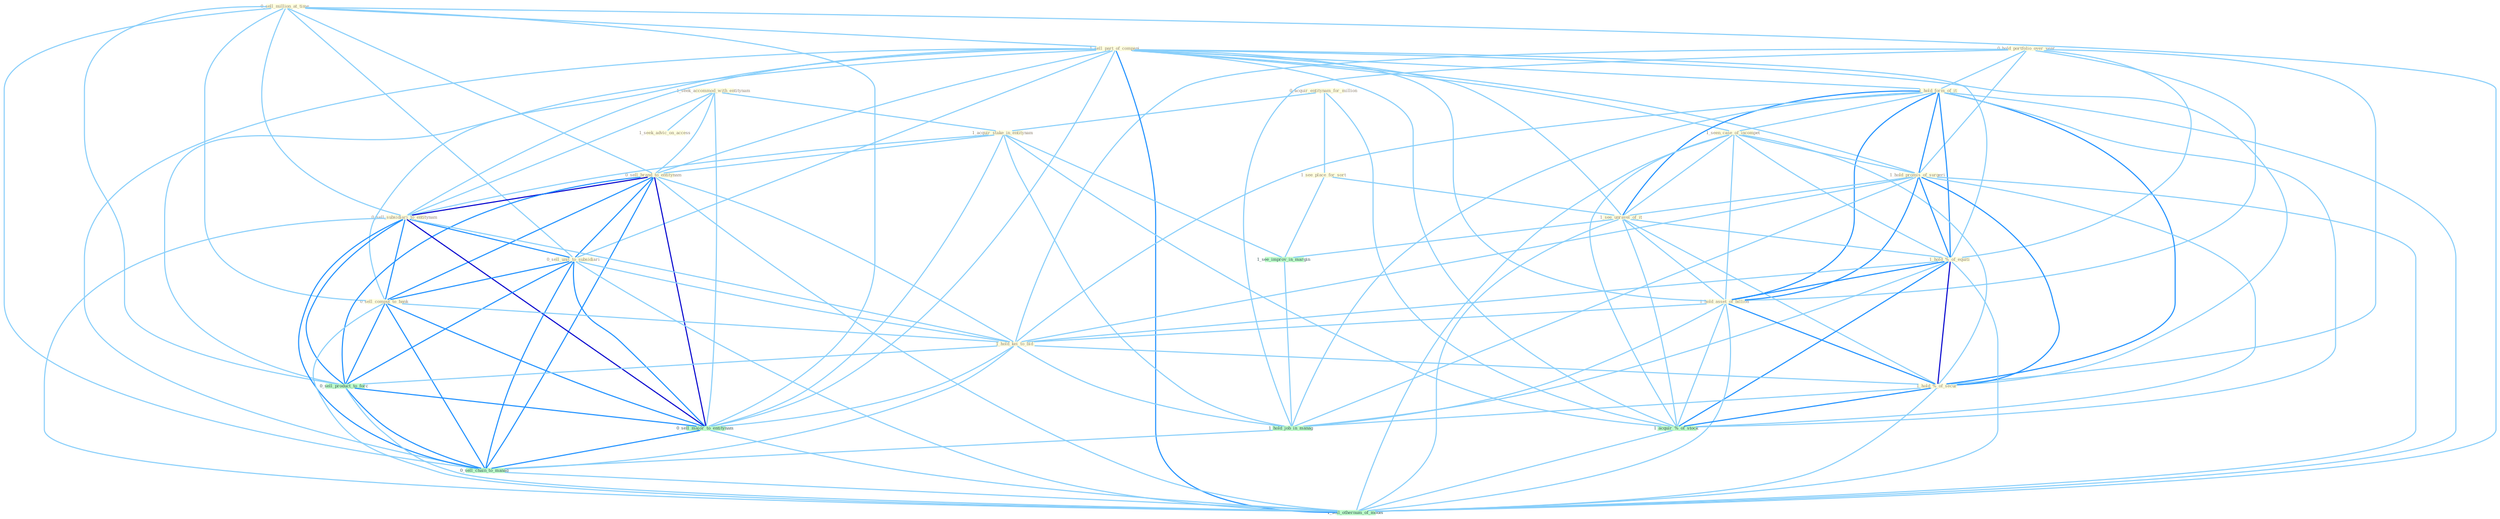 Graph G{ 
    node
    [shape=polygon,style=filled,width=.5,height=.06,color="#BDFCC9",fixedsize=true,fontsize=4,
    fontcolor="#2f4f4f"];
    {node
    [color="#ffffe0", fontcolor="#8b7d6b"] "0_hold_portfolio_over_year " "0_acquir_entitynam_for_million " "0_sell_million_at_time " "1_seek_accommod_with_entitynam " "1_sell_part_of_compani " "1_acquir_stake_in_entitynam " "1_hold_form_of_it " "1_see_place_for_sort " "0_sell_brand_to_entitynam " "1_seen_case_of_incompet " "1_seek_advic_on_access " "1_hold_promis_of_surgeri " "0_sell_subsidiari_to_entitynam " "1_see_unravel_of_it " "0_sell_unit_to_subsidiari " "0_sell_comput_to_bank " "1_hold_%_of_equiti " "1_hold_asset_of_billion " "1_hold_kei_to_bid " "1_hold_%_of_secur "}
{node [color="#fff0f5", fontcolor="#b22222"]}
edge [color="#B0E2FF"];

	"0_hold_portfolio_over_year " -- "1_hold_form_of_it " [w="1", color="#87cefa" ];
	"0_hold_portfolio_over_year " -- "1_hold_promis_of_surgeri " [w="1", color="#87cefa" ];
	"0_hold_portfolio_over_year " -- "1_hold_%_of_equiti " [w="1", color="#87cefa" ];
	"0_hold_portfolio_over_year " -- "1_hold_asset_of_billion " [w="1", color="#87cefa" ];
	"0_hold_portfolio_over_year " -- "1_hold_kei_to_bid " [w="1", color="#87cefa" ];
	"0_hold_portfolio_over_year " -- "1_hold_%_of_secur " [w="1", color="#87cefa" ];
	"0_hold_portfolio_over_year " -- "1_hold_job_in_manag " [w="1", color="#87cefa" ];
	"0_acquir_entitynam_for_million " -- "1_acquir_stake_in_entitynam " [w="1", color="#87cefa" ];
	"0_acquir_entitynam_for_million " -- "1_see_place_for_sort " [w="1", color="#87cefa" ];
	"0_acquir_entitynam_for_million " -- "1_acquir_%_of_stock " [w="1", color="#87cefa" ];
	"0_sell_million_at_time " -- "1_sell_part_of_compani " [w="1", color="#87cefa" ];
	"0_sell_million_at_time " -- "0_sell_brand_to_entitynam " [w="1", color="#87cefa" ];
	"0_sell_million_at_time " -- "0_sell_subsidiari_to_entitynam " [w="1", color="#87cefa" ];
	"0_sell_million_at_time " -- "0_sell_unit_to_subsidiari " [w="1", color="#87cefa" ];
	"0_sell_million_at_time " -- "0_sell_comput_to_bank " [w="1", color="#87cefa" ];
	"0_sell_million_at_time " -- "0_sell_product_to_forc " [w="1", color="#87cefa" ];
	"0_sell_million_at_time " -- "0_sell_major_to_entitynam " [w="1", color="#87cefa" ];
	"0_sell_million_at_time " -- "0_sell_chain_to_manag " [w="1", color="#87cefa" ];
	"0_sell_million_at_time " -- "1_sell_othernum_of_model " [w="1", color="#87cefa" ];
	"1_seek_accommod_with_entitynam " -- "1_acquir_stake_in_entitynam " [w="1", color="#87cefa" ];
	"1_seek_accommod_with_entitynam " -- "0_sell_brand_to_entitynam " [w="1", color="#87cefa" ];
	"1_seek_accommod_with_entitynam " -- "1_seek_advic_on_access " [w="1", color="#87cefa" ];
	"1_seek_accommod_with_entitynam " -- "0_sell_subsidiari_to_entitynam " [w="1", color="#87cefa" ];
	"1_seek_accommod_with_entitynam " -- "0_sell_major_to_entitynam " [w="1", color="#87cefa" ];
	"1_sell_part_of_compani " -- "1_hold_form_of_it " [w="1", color="#87cefa" ];
	"1_sell_part_of_compani " -- "0_sell_brand_to_entitynam " [w="1", color="#87cefa" ];
	"1_sell_part_of_compani " -- "1_seen_case_of_incompet " [w="1", color="#87cefa" ];
	"1_sell_part_of_compani " -- "1_hold_promis_of_surgeri " [w="1", color="#87cefa" ];
	"1_sell_part_of_compani " -- "0_sell_subsidiari_to_entitynam " [w="1", color="#87cefa" ];
	"1_sell_part_of_compani " -- "1_see_unravel_of_it " [w="1", color="#87cefa" ];
	"1_sell_part_of_compani " -- "0_sell_unit_to_subsidiari " [w="1", color="#87cefa" ];
	"1_sell_part_of_compani " -- "0_sell_comput_to_bank " [w="1", color="#87cefa" ];
	"1_sell_part_of_compani " -- "1_hold_%_of_equiti " [w="1", color="#87cefa" ];
	"1_sell_part_of_compani " -- "1_hold_asset_of_billion " [w="1", color="#87cefa" ];
	"1_sell_part_of_compani " -- "1_hold_%_of_secur " [w="1", color="#87cefa" ];
	"1_sell_part_of_compani " -- "1_acquir_%_of_stock " [w="1", color="#87cefa" ];
	"1_sell_part_of_compani " -- "0_sell_product_to_forc " [w="1", color="#87cefa" ];
	"1_sell_part_of_compani " -- "0_sell_major_to_entitynam " [w="1", color="#87cefa" ];
	"1_sell_part_of_compani " -- "0_sell_chain_to_manag " [w="1", color="#87cefa" ];
	"1_sell_part_of_compani " -- "1_sell_othernum_of_model " [w="2", color="#1e90ff" , len=0.8];
	"1_acquir_stake_in_entitynam " -- "0_sell_brand_to_entitynam " [w="1", color="#87cefa" ];
	"1_acquir_stake_in_entitynam " -- "0_sell_subsidiari_to_entitynam " [w="1", color="#87cefa" ];
	"1_acquir_stake_in_entitynam " -- "1_see_improv_in_margin " [w="1", color="#87cefa" ];
	"1_acquir_stake_in_entitynam " -- "1_acquir_%_of_stock " [w="1", color="#87cefa" ];
	"1_acquir_stake_in_entitynam " -- "1_hold_job_in_manag " [w="1", color="#87cefa" ];
	"1_acquir_stake_in_entitynam " -- "0_sell_major_to_entitynam " [w="1", color="#87cefa" ];
	"1_hold_form_of_it " -- "1_seen_case_of_incompet " [w="1", color="#87cefa" ];
	"1_hold_form_of_it " -- "1_hold_promis_of_surgeri " [w="2", color="#1e90ff" , len=0.8];
	"1_hold_form_of_it " -- "1_see_unravel_of_it " [w="2", color="#1e90ff" , len=0.8];
	"1_hold_form_of_it " -- "1_hold_%_of_equiti " [w="2", color="#1e90ff" , len=0.8];
	"1_hold_form_of_it " -- "1_hold_asset_of_billion " [w="2", color="#1e90ff" , len=0.8];
	"1_hold_form_of_it " -- "1_hold_kei_to_bid " [w="1", color="#87cefa" ];
	"1_hold_form_of_it " -- "1_hold_%_of_secur " [w="2", color="#1e90ff" , len=0.8];
	"1_hold_form_of_it " -- "1_acquir_%_of_stock " [w="1", color="#87cefa" ];
	"1_hold_form_of_it " -- "1_hold_job_in_manag " [w="1", color="#87cefa" ];
	"1_hold_form_of_it " -- "1_sell_othernum_of_model " [w="1", color="#87cefa" ];
	"1_see_place_for_sort " -- "1_see_unravel_of_it " [w="1", color="#87cefa" ];
	"1_see_place_for_sort " -- "1_see_improv_in_margin " [w="1", color="#87cefa" ];
	"0_sell_brand_to_entitynam " -- "0_sell_subsidiari_to_entitynam " [w="3", color="#0000cd" , len=0.6];
	"0_sell_brand_to_entitynam " -- "0_sell_unit_to_subsidiari " [w="2", color="#1e90ff" , len=0.8];
	"0_sell_brand_to_entitynam " -- "0_sell_comput_to_bank " [w="2", color="#1e90ff" , len=0.8];
	"0_sell_brand_to_entitynam " -- "1_hold_kei_to_bid " [w="1", color="#87cefa" ];
	"0_sell_brand_to_entitynam " -- "0_sell_product_to_forc " [w="2", color="#1e90ff" , len=0.8];
	"0_sell_brand_to_entitynam " -- "0_sell_major_to_entitynam " [w="3", color="#0000cd" , len=0.6];
	"0_sell_brand_to_entitynam " -- "0_sell_chain_to_manag " [w="2", color="#1e90ff" , len=0.8];
	"0_sell_brand_to_entitynam " -- "1_sell_othernum_of_model " [w="1", color="#87cefa" ];
	"1_seen_case_of_incompet " -- "1_hold_promis_of_surgeri " [w="1", color="#87cefa" ];
	"1_seen_case_of_incompet " -- "1_see_unravel_of_it " [w="1", color="#87cefa" ];
	"1_seen_case_of_incompet " -- "1_hold_%_of_equiti " [w="1", color="#87cefa" ];
	"1_seen_case_of_incompet " -- "1_hold_asset_of_billion " [w="1", color="#87cefa" ];
	"1_seen_case_of_incompet " -- "1_hold_%_of_secur " [w="1", color="#87cefa" ];
	"1_seen_case_of_incompet " -- "1_acquir_%_of_stock " [w="1", color="#87cefa" ];
	"1_seen_case_of_incompet " -- "1_sell_othernum_of_model " [w="1", color="#87cefa" ];
	"1_hold_promis_of_surgeri " -- "1_see_unravel_of_it " [w="1", color="#87cefa" ];
	"1_hold_promis_of_surgeri " -- "1_hold_%_of_equiti " [w="2", color="#1e90ff" , len=0.8];
	"1_hold_promis_of_surgeri " -- "1_hold_asset_of_billion " [w="2", color="#1e90ff" , len=0.8];
	"1_hold_promis_of_surgeri " -- "1_hold_kei_to_bid " [w="1", color="#87cefa" ];
	"1_hold_promis_of_surgeri " -- "1_hold_%_of_secur " [w="2", color="#1e90ff" , len=0.8];
	"1_hold_promis_of_surgeri " -- "1_acquir_%_of_stock " [w="1", color="#87cefa" ];
	"1_hold_promis_of_surgeri " -- "1_hold_job_in_manag " [w="1", color="#87cefa" ];
	"1_hold_promis_of_surgeri " -- "1_sell_othernum_of_model " [w="1", color="#87cefa" ];
	"0_sell_subsidiari_to_entitynam " -- "0_sell_unit_to_subsidiari " [w="2", color="#1e90ff" , len=0.8];
	"0_sell_subsidiari_to_entitynam " -- "0_sell_comput_to_bank " [w="2", color="#1e90ff" , len=0.8];
	"0_sell_subsidiari_to_entitynam " -- "1_hold_kei_to_bid " [w="1", color="#87cefa" ];
	"0_sell_subsidiari_to_entitynam " -- "0_sell_product_to_forc " [w="2", color="#1e90ff" , len=0.8];
	"0_sell_subsidiari_to_entitynam " -- "0_sell_major_to_entitynam " [w="3", color="#0000cd" , len=0.6];
	"0_sell_subsidiari_to_entitynam " -- "0_sell_chain_to_manag " [w="2", color="#1e90ff" , len=0.8];
	"0_sell_subsidiari_to_entitynam " -- "1_sell_othernum_of_model " [w="1", color="#87cefa" ];
	"1_see_unravel_of_it " -- "1_hold_%_of_equiti " [w="1", color="#87cefa" ];
	"1_see_unravel_of_it " -- "1_hold_asset_of_billion " [w="1", color="#87cefa" ];
	"1_see_unravel_of_it " -- "1_hold_%_of_secur " [w="1", color="#87cefa" ];
	"1_see_unravel_of_it " -- "1_see_improv_in_margin " [w="1", color="#87cefa" ];
	"1_see_unravel_of_it " -- "1_acquir_%_of_stock " [w="1", color="#87cefa" ];
	"1_see_unravel_of_it " -- "1_sell_othernum_of_model " [w="1", color="#87cefa" ];
	"0_sell_unit_to_subsidiari " -- "0_sell_comput_to_bank " [w="2", color="#1e90ff" , len=0.8];
	"0_sell_unit_to_subsidiari " -- "1_hold_kei_to_bid " [w="1", color="#87cefa" ];
	"0_sell_unit_to_subsidiari " -- "0_sell_product_to_forc " [w="2", color="#1e90ff" , len=0.8];
	"0_sell_unit_to_subsidiari " -- "0_sell_major_to_entitynam " [w="2", color="#1e90ff" , len=0.8];
	"0_sell_unit_to_subsidiari " -- "0_sell_chain_to_manag " [w="2", color="#1e90ff" , len=0.8];
	"0_sell_unit_to_subsidiari " -- "1_sell_othernum_of_model " [w="1", color="#87cefa" ];
	"0_sell_comput_to_bank " -- "1_hold_kei_to_bid " [w="1", color="#87cefa" ];
	"0_sell_comput_to_bank " -- "0_sell_product_to_forc " [w="2", color="#1e90ff" , len=0.8];
	"0_sell_comput_to_bank " -- "0_sell_major_to_entitynam " [w="2", color="#1e90ff" , len=0.8];
	"0_sell_comput_to_bank " -- "0_sell_chain_to_manag " [w="2", color="#1e90ff" , len=0.8];
	"0_sell_comput_to_bank " -- "1_sell_othernum_of_model " [w="1", color="#87cefa" ];
	"1_hold_%_of_equiti " -- "1_hold_asset_of_billion " [w="2", color="#1e90ff" , len=0.8];
	"1_hold_%_of_equiti " -- "1_hold_kei_to_bid " [w="1", color="#87cefa" ];
	"1_hold_%_of_equiti " -- "1_hold_%_of_secur " [w="3", color="#0000cd" , len=0.6];
	"1_hold_%_of_equiti " -- "1_acquir_%_of_stock " [w="2", color="#1e90ff" , len=0.8];
	"1_hold_%_of_equiti " -- "1_hold_job_in_manag " [w="1", color="#87cefa" ];
	"1_hold_%_of_equiti " -- "1_sell_othernum_of_model " [w="1", color="#87cefa" ];
	"1_hold_asset_of_billion " -- "1_hold_kei_to_bid " [w="1", color="#87cefa" ];
	"1_hold_asset_of_billion " -- "1_hold_%_of_secur " [w="2", color="#1e90ff" , len=0.8];
	"1_hold_asset_of_billion " -- "1_acquir_%_of_stock " [w="1", color="#87cefa" ];
	"1_hold_asset_of_billion " -- "1_hold_job_in_manag " [w="1", color="#87cefa" ];
	"1_hold_asset_of_billion " -- "1_sell_othernum_of_model " [w="1", color="#87cefa" ];
	"1_hold_kei_to_bid " -- "1_hold_%_of_secur " [w="1", color="#87cefa" ];
	"1_hold_kei_to_bid " -- "1_hold_job_in_manag " [w="1", color="#87cefa" ];
	"1_hold_kei_to_bid " -- "0_sell_product_to_forc " [w="1", color="#87cefa" ];
	"1_hold_kei_to_bid " -- "0_sell_major_to_entitynam " [w="1", color="#87cefa" ];
	"1_hold_kei_to_bid " -- "0_sell_chain_to_manag " [w="1", color="#87cefa" ];
	"1_hold_%_of_secur " -- "1_acquir_%_of_stock " [w="2", color="#1e90ff" , len=0.8];
	"1_hold_%_of_secur " -- "1_hold_job_in_manag " [w="1", color="#87cefa" ];
	"1_hold_%_of_secur " -- "1_sell_othernum_of_model " [w="1", color="#87cefa" ];
	"1_see_improv_in_margin " -- "1_hold_job_in_manag " [w="1", color="#87cefa" ];
	"1_acquir_%_of_stock " -- "1_sell_othernum_of_model " [w="1", color="#87cefa" ];
	"1_hold_job_in_manag " -- "0_sell_chain_to_manag " [w="1", color="#87cefa" ];
	"0_sell_product_to_forc " -- "0_sell_major_to_entitynam " [w="2", color="#1e90ff" , len=0.8];
	"0_sell_product_to_forc " -- "0_sell_chain_to_manag " [w="2", color="#1e90ff" , len=0.8];
	"0_sell_product_to_forc " -- "1_sell_othernum_of_model " [w="1", color="#87cefa" ];
	"0_sell_major_to_entitynam " -- "0_sell_chain_to_manag " [w="2", color="#1e90ff" , len=0.8];
	"0_sell_major_to_entitynam " -- "1_sell_othernum_of_model " [w="1", color="#87cefa" ];
	"0_sell_chain_to_manag " -- "1_sell_othernum_of_model " [w="1", color="#87cefa" ];
}